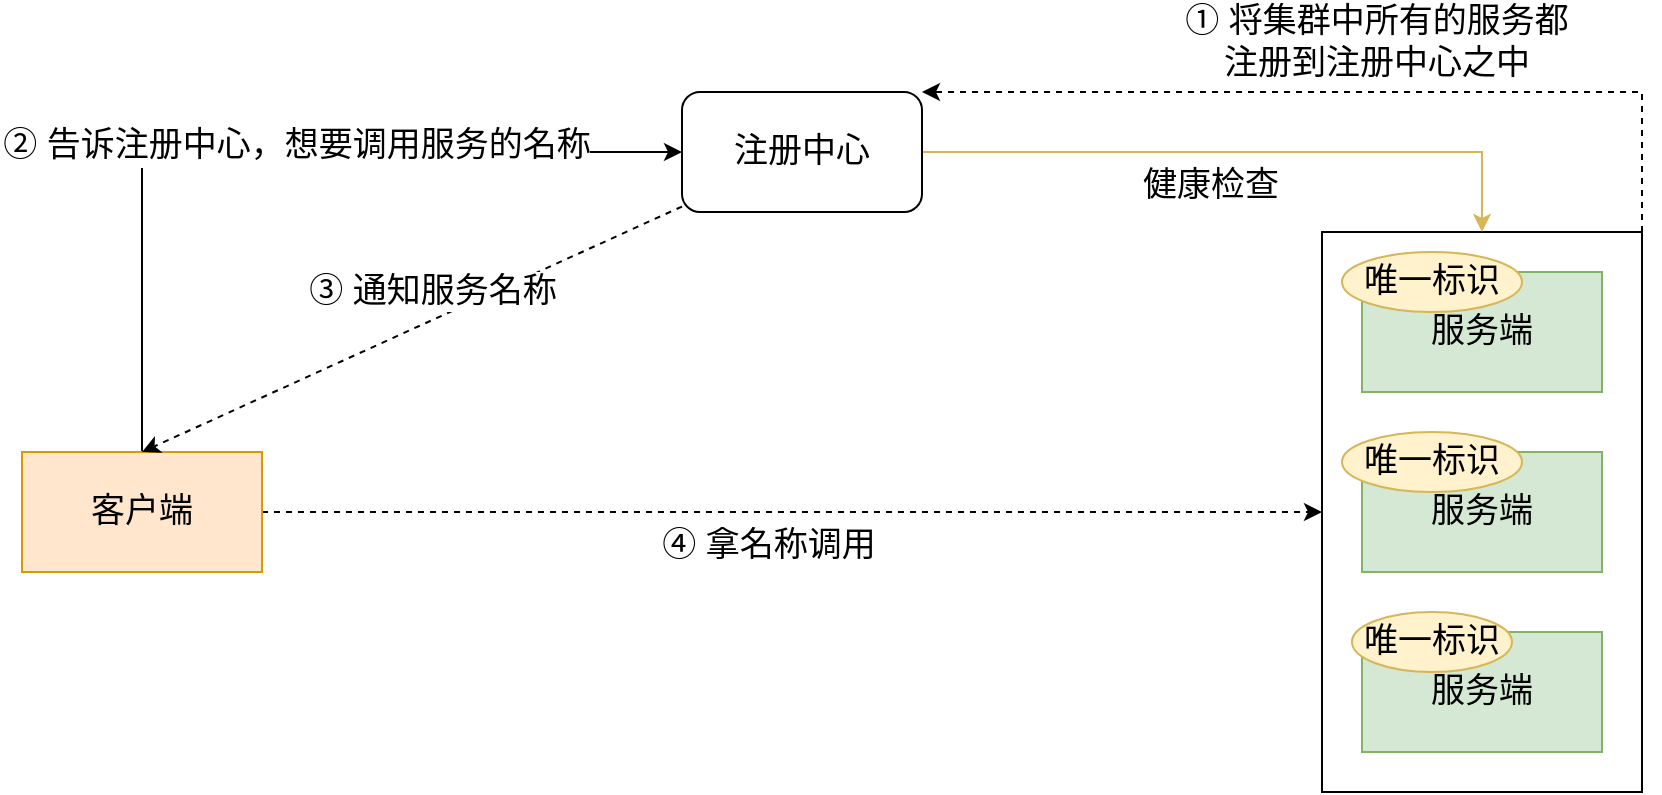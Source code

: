<mxfile version="16.1.2" type="device"><diagram id="iTbCxPF5d-BaQsSZnOHq" name="第 1 页"><mxGraphModel dx="995" dy="620" grid="1" gridSize="10" guides="1" tooltips="1" connect="1" arrows="1" fold="1" page="1" pageScale="1" pageWidth="1200" pageHeight="1600" math="0" shadow="0"><root><mxCell id="0"/><mxCell id="1" parent="0"/><mxCell id="1AWdwREUzMzg9t4yqAhC-19" style="edgeStyle=none;rounded=0;orthogonalLoop=1;jettySize=auto;html=1;entryX=0;entryY=0.5;entryDx=0;entryDy=0;fontSize=17;" edge="1" parent="1" source="1AWdwREUzMzg9t4yqAhC-9" target="1AWdwREUzMzg9t4yqAhC-18"><mxGeometry relative="1" as="geometry"><Array as="points"><mxPoint x="150" y="280"/></Array></mxGeometry></mxCell><mxCell id="1AWdwREUzMzg9t4yqAhC-20" value="② 告诉注册中心，想要调用服务的名称" style="edgeLabel;html=1;align=center;verticalAlign=middle;resizable=0;points=[];fontSize=17;" vertex="1" connectable="0" parent="1AWdwREUzMzg9t4yqAhC-19"><mxGeometry x="0.078" y="3" relative="1" as="geometry"><mxPoint as="offset"/></mxGeometry></mxCell><mxCell id="1AWdwREUzMzg9t4yqAhC-25" style="edgeStyle=none;rounded=0;orthogonalLoop=1;jettySize=auto;html=1;entryX=0;entryY=0.5;entryDx=0;entryDy=0;dashed=1;fontSize=17;" edge="1" parent="1" source="1AWdwREUzMzg9t4yqAhC-9" target="1AWdwREUzMzg9t4yqAhC-17"><mxGeometry relative="1" as="geometry"/></mxCell><mxCell id="1AWdwREUzMzg9t4yqAhC-26" value="④ 拿名称调用" style="edgeLabel;html=1;align=center;verticalAlign=top;resizable=0;points=[];fontSize=17;" vertex="1" connectable="0" parent="1AWdwREUzMzg9t4yqAhC-25"><mxGeometry x="-0.046" relative="1" as="geometry"><mxPoint as="offset"/></mxGeometry></mxCell><mxCell id="1AWdwREUzMzg9t4yqAhC-9" value="&lt;font style=&quot;font-size: 17px&quot;&gt;客户端&lt;/font&gt;" style="rounded=0;whiteSpace=wrap;html=1;fillColor=#ffe6cc;strokeColor=#d79b00;" vertex="1" parent="1"><mxGeometry x="90" y="430" width="120" height="60" as="geometry"/></mxCell><mxCell id="1AWdwREUzMzg9t4yqAhC-21" style="edgeStyle=none;rounded=0;orthogonalLoop=1;jettySize=auto;html=1;entryX=1;entryY=0;entryDx=0;entryDy=0;fontSize=17;dashed=1;exitX=1;exitY=0;exitDx=0;exitDy=0;" edge="1" parent="1" source="1AWdwREUzMzg9t4yqAhC-17" target="1AWdwREUzMzg9t4yqAhC-18"><mxGeometry relative="1" as="geometry"><Array as="points"><mxPoint x="900" y="280"/><mxPoint x="900" y="250"/><mxPoint x="830" y="250"/></Array></mxGeometry></mxCell><mxCell id="1AWdwREUzMzg9t4yqAhC-22" value="① 将集群中所有的服务都&lt;br&gt;注册到注册中心之中" style="edgeLabel;html=1;align=center;verticalAlign=bottom;resizable=0;points=[];fontSize=17;" vertex="1" connectable="0" parent="1AWdwREUzMzg9t4yqAhC-21"><mxGeometry x="-0.055" y="-3" relative="1" as="geometry"><mxPoint as="offset"/></mxGeometry></mxCell><mxCell id="1AWdwREUzMzg9t4yqAhC-17" value="" style="rounded=0;whiteSpace=wrap;html=1;fontSize=17;" vertex="1" parent="1"><mxGeometry x="740" y="320" width="160" height="280" as="geometry"/></mxCell><mxCell id="1AWdwREUzMzg9t4yqAhC-15" value="服务端" style="rounded=0;whiteSpace=wrap;html=1;fontSize=17;fillColor=#d5e8d4;strokeColor=#82b366;" vertex="1" parent="1"><mxGeometry x="760" y="430" width="120" height="60" as="geometry"/></mxCell><mxCell id="1AWdwREUzMzg9t4yqAhC-16" value="服务端" style="rounded=0;whiteSpace=wrap;html=1;fontSize=17;fillColor=#d5e8d4;strokeColor=#82b366;" vertex="1" parent="1"><mxGeometry x="760" y="520" width="120" height="60" as="geometry"/></mxCell><mxCell id="1AWdwREUzMzg9t4yqAhC-10" value="服务端" style="rounded=0;whiteSpace=wrap;html=1;fontSize=17;fillColor=#d5e8d4;strokeColor=#82b366;" vertex="1" parent="1"><mxGeometry x="760" y="340" width="120" height="60" as="geometry"/></mxCell><mxCell id="1AWdwREUzMzg9t4yqAhC-23" style="edgeStyle=none;rounded=0;orthogonalLoop=1;jettySize=auto;html=1;entryX=0.5;entryY=0;entryDx=0;entryDy=0;fontSize=17;exitX=1;exitY=0.5;exitDx=0;exitDy=0;fillColor=#fff2cc;strokeColor=#d6b656;" edge="1" parent="1" source="1AWdwREUzMzg9t4yqAhC-18" target="1AWdwREUzMzg9t4yqAhC-17"><mxGeometry relative="1" as="geometry"><Array as="points"><mxPoint x="820" y="280"/></Array></mxGeometry></mxCell><mxCell id="1AWdwREUzMzg9t4yqAhC-24" value="健康检查" style="edgeLabel;html=1;align=center;verticalAlign=top;resizable=0;points=[];fontSize=17;" vertex="1" connectable="0" parent="1AWdwREUzMzg9t4yqAhC-23"><mxGeometry x="-0.103" relative="1" as="geometry"><mxPoint as="offset"/></mxGeometry></mxCell><mxCell id="1AWdwREUzMzg9t4yqAhC-27" style="edgeStyle=none;rounded=0;orthogonalLoop=1;jettySize=auto;html=1;entryX=0.5;entryY=0;entryDx=0;entryDy=0;dashed=1;fontSize=17;" edge="1" parent="1" source="1AWdwREUzMzg9t4yqAhC-18" target="1AWdwREUzMzg9t4yqAhC-9"><mxGeometry relative="1" as="geometry"/></mxCell><mxCell id="1AWdwREUzMzg9t4yqAhC-28" value="③ 通知服务名称" style="edgeLabel;html=1;align=center;verticalAlign=bottom;resizable=0;points=[];fontSize=17;" vertex="1" connectable="0" parent="1AWdwREUzMzg9t4yqAhC-27"><mxGeometry x="-0.079" y="-2" relative="1" as="geometry"><mxPoint as="offset"/></mxGeometry></mxCell><mxCell id="1AWdwREUzMzg9t4yqAhC-18" value="注册中心" style="rounded=1;whiteSpace=wrap;html=1;fontSize=17;" vertex="1" parent="1"><mxGeometry x="420" y="250" width="120" height="60" as="geometry"/></mxCell><mxCell id="1AWdwREUzMzg9t4yqAhC-29" value="唯一标识" style="ellipse;whiteSpace=wrap;html=1;fontSize=17;fillColor=#fff2cc;strokeColor=#d6b656;" vertex="1" parent="1"><mxGeometry x="750" y="330" width="90" height="30" as="geometry"/></mxCell><mxCell id="1AWdwREUzMzg9t4yqAhC-30" value="唯一标识" style="ellipse;whiteSpace=wrap;html=1;fontSize=17;fillColor=#fff2cc;strokeColor=#d6b656;" vertex="1" parent="1"><mxGeometry x="750" y="420" width="90" height="30" as="geometry"/></mxCell><mxCell id="1AWdwREUzMzg9t4yqAhC-31" value="唯一标识" style="ellipse;whiteSpace=wrap;html=1;fontSize=17;fillColor=#fff2cc;strokeColor=#d6b656;" vertex="1" parent="1"><mxGeometry x="755" y="510" width="80" height="30" as="geometry"/></mxCell></root></mxGraphModel></diagram></mxfile>